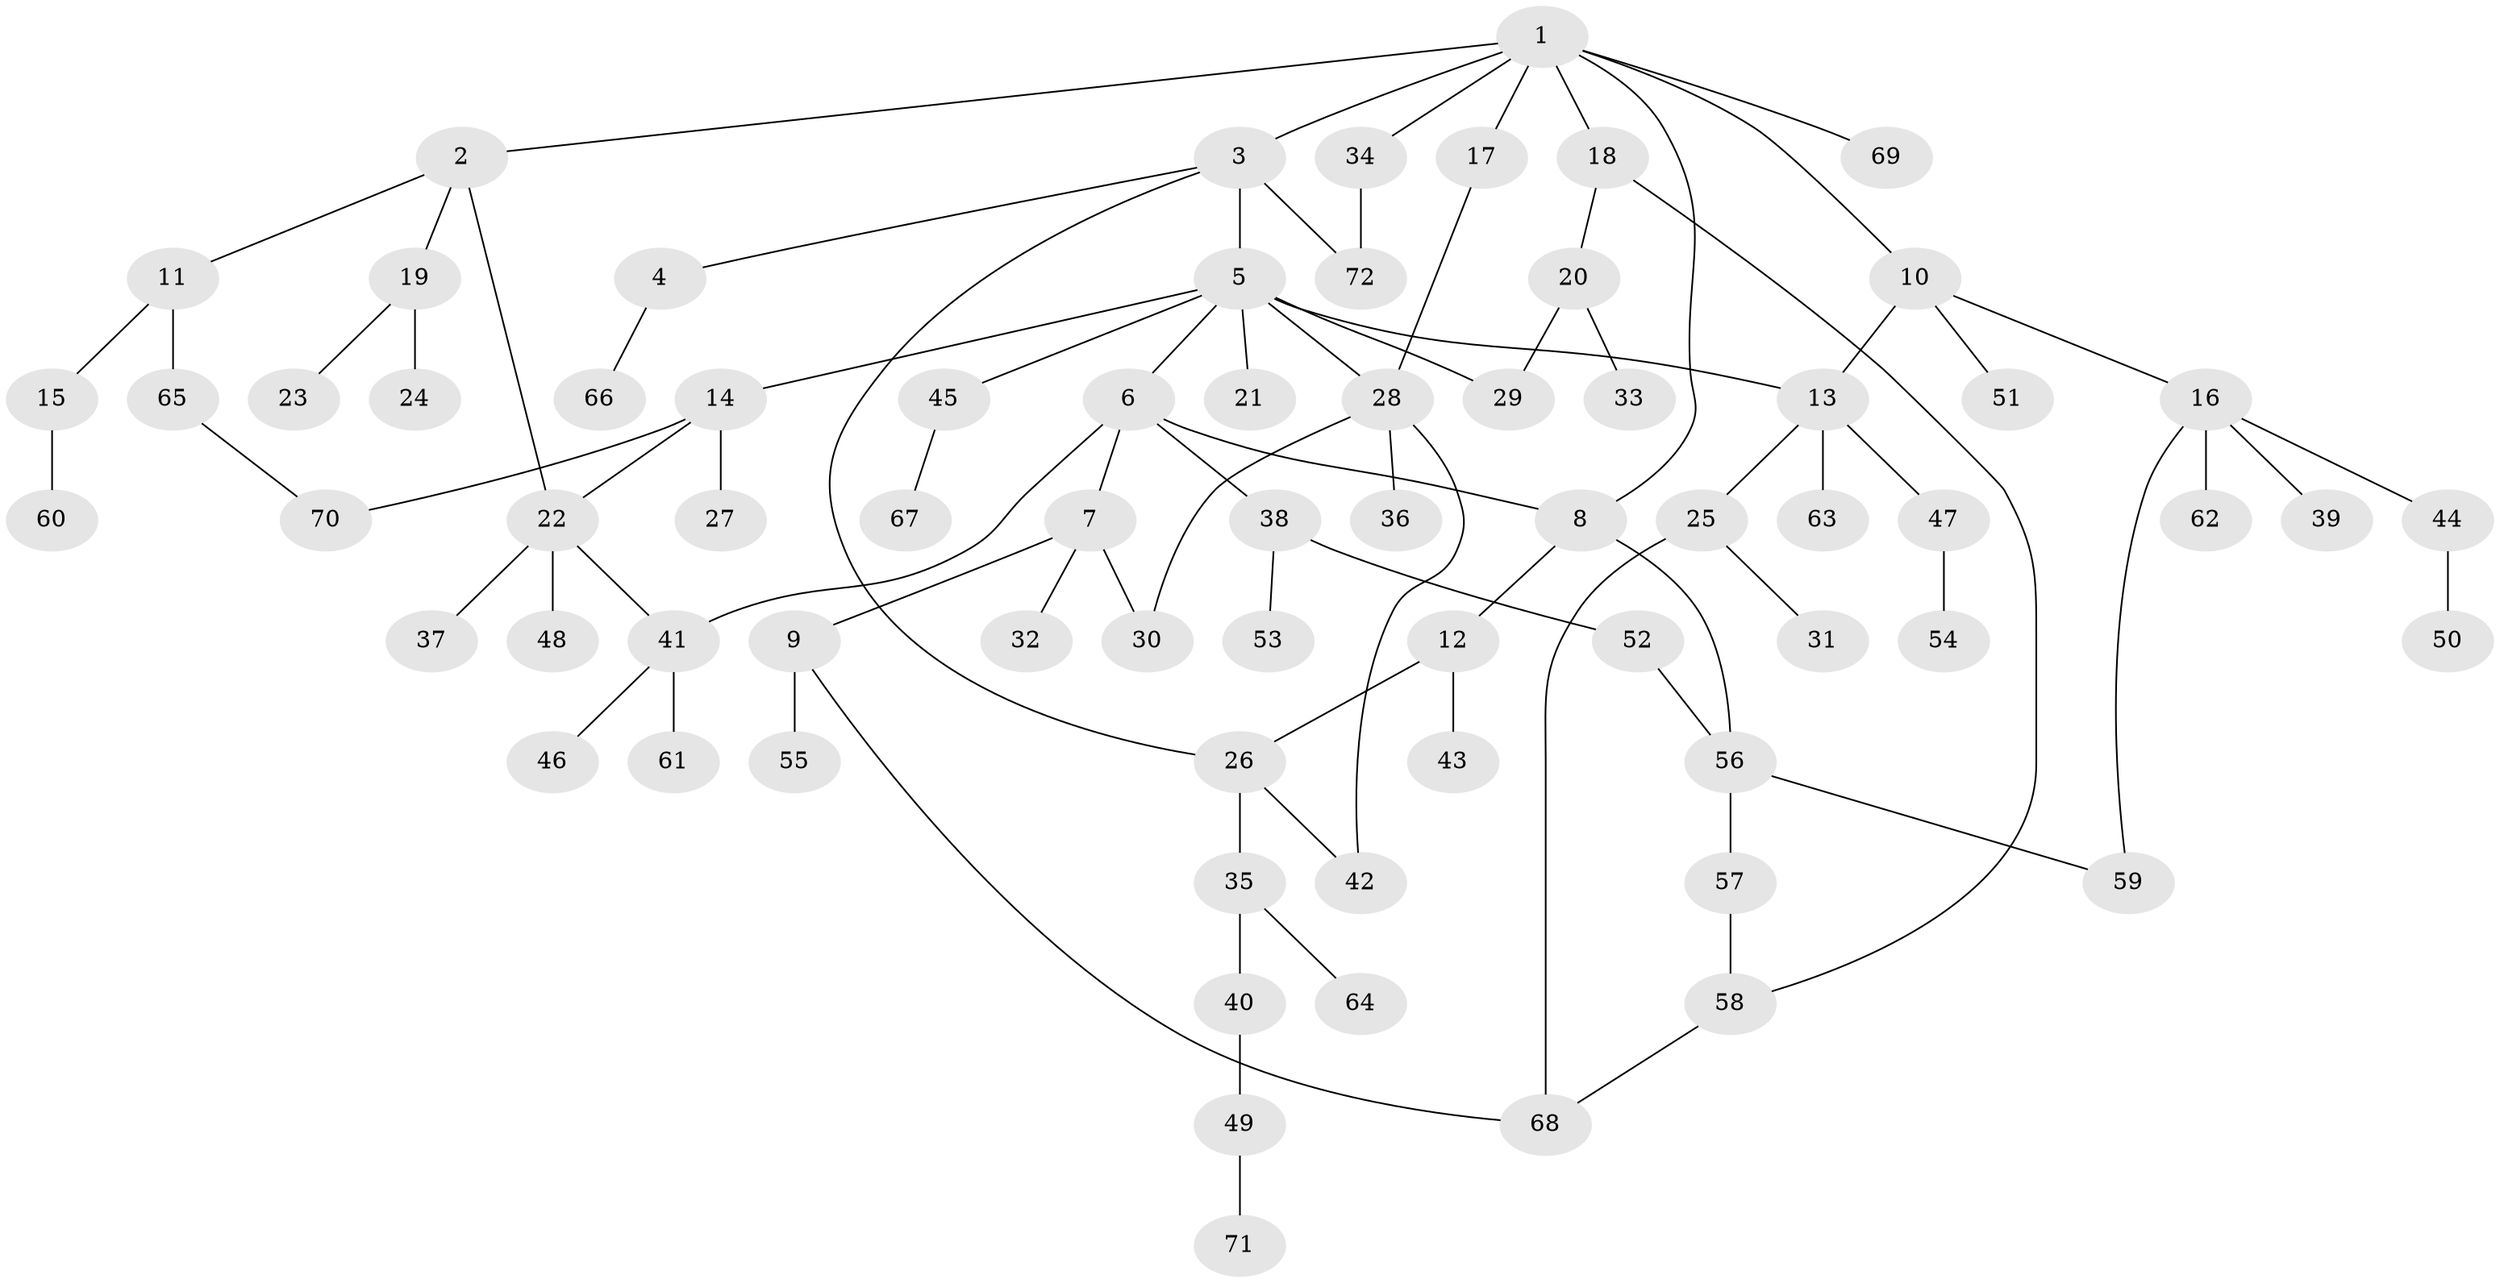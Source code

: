 // coarse degree distribution, {8: 0.022222222222222223, 5: 0.044444444444444446, 7: 0.022222222222222223, 1: 0.4, 11: 0.022222222222222223, 4: 0.13333333333333333, 3: 0.13333333333333333, 2: 0.2, 6: 0.022222222222222223}
// Generated by graph-tools (version 1.1) at 2025/41/03/06/25 10:41:29]
// undirected, 72 vertices, 87 edges
graph export_dot {
graph [start="1"]
  node [color=gray90,style=filled];
  1;
  2;
  3;
  4;
  5;
  6;
  7;
  8;
  9;
  10;
  11;
  12;
  13;
  14;
  15;
  16;
  17;
  18;
  19;
  20;
  21;
  22;
  23;
  24;
  25;
  26;
  27;
  28;
  29;
  30;
  31;
  32;
  33;
  34;
  35;
  36;
  37;
  38;
  39;
  40;
  41;
  42;
  43;
  44;
  45;
  46;
  47;
  48;
  49;
  50;
  51;
  52;
  53;
  54;
  55;
  56;
  57;
  58;
  59;
  60;
  61;
  62;
  63;
  64;
  65;
  66;
  67;
  68;
  69;
  70;
  71;
  72;
  1 -- 2;
  1 -- 3;
  1 -- 10;
  1 -- 17;
  1 -- 18;
  1 -- 34;
  1 -- 69;
  1 -- 8;
  2 -- 11;
  2 -- 19;
  2 -- 22;
  3 -- 4;
  3 -- 5;
  3 -- 26;
  3 -- 72;
  4 -- 66;
  5 -- 6;
  5 -- 14;
  5 -- 21;
  5 -- 28;
  5 -- 29;
  5 -- 45;
  5 -- 13;
  6 -- 7;
  6 -- 8;
  6 -- 38;
  6 -- 41;
  7 -- 9;
  7 -- 32;
  7 -- 30;
  8 -- 12;
  8 -- 56;
  9 -- 55;
  9 -- 68;
  10 -- 13;
  10 -- 16;
  10 -- 51;
  11 -- 15;
  11 -- 65;
  12 -- 26;
  12 -- 43;
  13 -- 25;
  13 -- 47;
  13 -- 63;
  14 -- 27;
  14 -- 70;
  14 -- 22;
  15 -- 60;
  16 -- 39;
  16 -- 44;
  16 -- 59;
  16 -- 62;
  17 -- 28;
  18 -- 20;
  18 -- 58;
  19 -- 23;
  19 -- 24;
  20 -- 33;
  20 -- 29;
  22 -- 37;
  22 -- 48;
  22 -- 41;
  25 -- 31;
  25 -- 68;
  26 -- 35;
  26 -- 42;
  28 -- 30;
  28 -- 36;
  28 -- 42;
  34 -- 72;
  35 -- 40;
  35 -- 64;
  38 -- 52;
  38 -- 53;
  40 -- 49;
  41 -- 46;
  41 -- 61;
  44 -- 50;
  45 -- 67;
  47 -- 54;
  49 -- 71;
  52 -- 56;
  56 -- 57;
  56 -- 59;
  57 -- 58;
  58 -- 68;
  65 -- 70;
}
